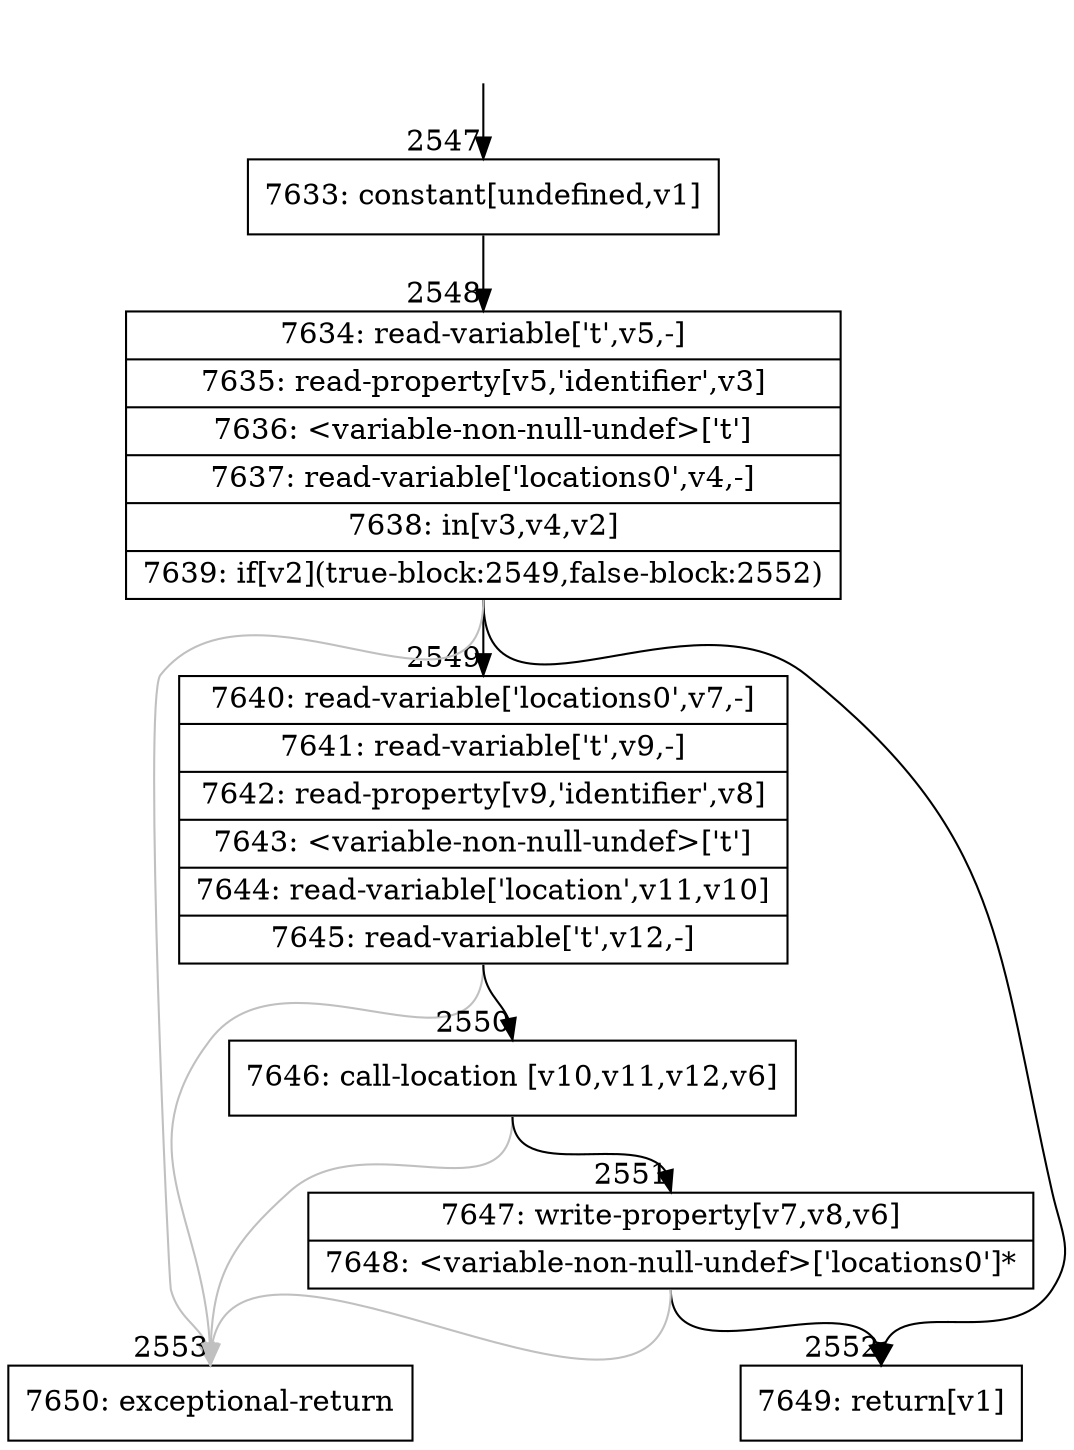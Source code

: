 digraph {
rankdir="TD"
BB_entry252[shape=none,label=""];
BB_entry252 -> BB2547 [tailport=s, headport=n, headlabel="    2547"]
BB2547 [shape=record label="{7633: constant[undefined,v1]}" ] 
BB2547 -> BB2548 [tailport=s, headport=n, headlabel="      2548"]
BB2548 [shape=record label="{7634: read-variable['t',v5,-]|7635: read-property[v5,'identifier',v3]|7636: \<variable-non-null-undef\>['t']|7637: read-variable['locations0',v4,-]|7638: in[v3,v4,v2]|7639: if[v2](true-block:2549,false-block:2552)}" ] 
BB2548 -> BB2549 [tailport=s, headport=n, headlabel="      2549"]
BB2548 -> BB2552 [tailport=s, headport=n, headlabel="      2552"]
BB2548 -> BB2553 [tailport=s, headport=n, color=gray, headlabel="      2553"]
BB2549 [shape=record label="{7640: read-variable['locations0',v7,-]|7641: read-variable['t',v9,-]|7642: read-property[v9,'identifier',v8]|7643: \<variable-non-null-undef\>['t']|7644: read-variable['location',v11,v10]|7645: read-variable['t',v12,-]}" ] 
BB2549 -> BB2550 [tailport=s, headport=n, headlabel="      2550"]
BB2549 -> BB2553 [tailport=s, headport=n, color=gray]
BB2550 [shape=record label="{7646: call-location [v10,v11,v12,v6]}" ] 
BB2550 -> BB2551 [tailport=s, headport=n, headlabel="      2551"]
BB2550 -> BB2553 [tailport=s, headport=n, color=gray]
BB2551 [shape=record label="{7647: write-property[v7,v8,v6]|7648: \<variable-non-null-undef\>['locations0']*}" ] 
BB2551 -> BB2552 [tailport=s, headport=n]
BB2551 -> BB2553 [tailport=s, headport=n, color=gray]
BB2552 [shape=record label="{7649: return[v1]}" ] 
BB2553 [shape=record label="{7650: exceptional-return}" ] 
//#$~ 1493
}
